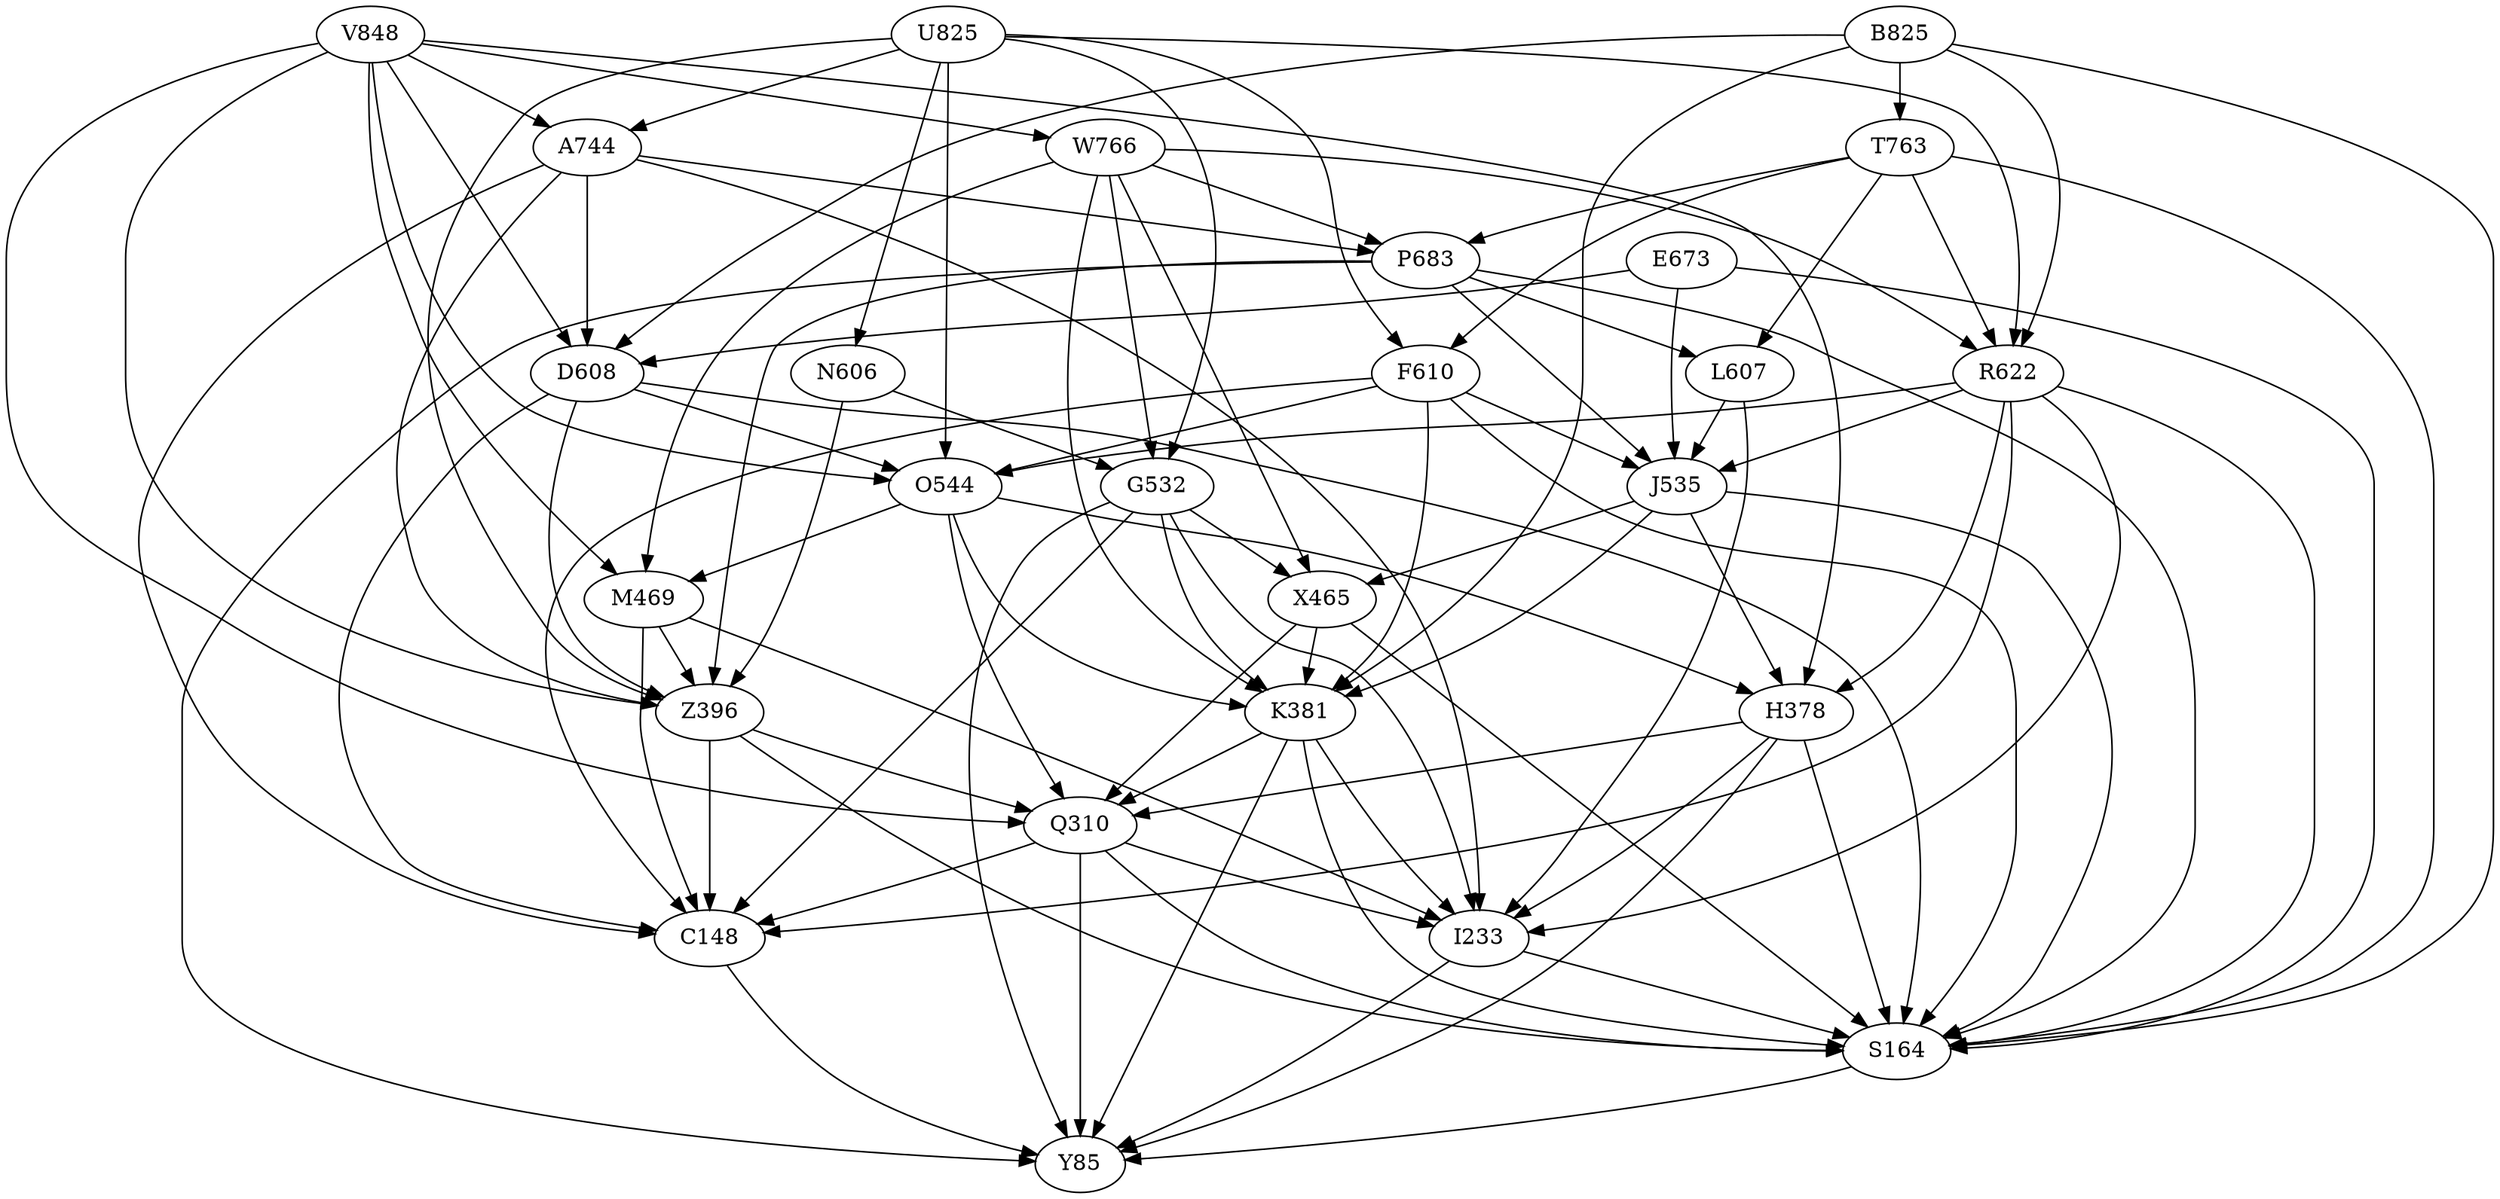 digraph {
    V848->H378;
    U825->R622;
    E673->D608;
    B825->R622;
    W766->X465;
    A744->P683;
    T763->L607;
    F610->C148;
    P683->Y85;
    N606->G532;
    R622->S164;
    D608->C148;
    O544->K381;
    L607->J535;
    J535->H378;
    M469->I233;
    G532->K381;
    Z396->Q310;
    X465->Q310;
    H378->I233;
    K381->Y85;
    Q310->S164;
    I233->Y85;
    S164->Y85;
    C148->Y85;
    T763->S164;
    P683->S164;
    I233->S164;
    V848->O544;
    O544->Q310;
    T763->R622;
    E673->J535;
    F610->S164;
    O544->H378;
    Z396->S164;
    D608->Z396;
    F610->K381;
    W766->P683;
    G532->I233;
    B825->T763;
    G532->Y85;
    X465->S164;
    B825->K381;
    V848->A744;
    U825->N606;
    T763->P683;
    V848->D608;
    G532->X465;
    B825->D608;
    R622->J535;
    M469->Z396;
    U825->Z396;
    U825->G532;
    A744->C148;
    H378->Q310;
    X465->K381;
    B825->S164;
    Q310->C148;
    Q310->Y85;
    R622->I233;
    V848->Q310;
    A744->D608;
    D608->S164;
    K381->S164;
    G532->C148;
    D608->O544;
    R622->H378;
    K381->Q310;
    W766->R622;
    H378->Y85;
    P683->J535;
    N606->Z396;
    J535->K381;
    W766->M469;
    A744->Z396;
    V848->W766;
    J535->X465;
    U825->F610;
    P683->L607;
    W766->G532;
    T763->F610;
    R622->C148;
    R622->O544;
    Z396->C148;
    E673->S164;
    L607->I233;
    U825->O544;
    W766->K381;
    K381->I233;
    O544->M469;
    V848->M469;
    V848->Z396;
    A744->I233;
    F610->J535;
    F610->O544;
    M469->C148;
    Q310->I233;
    H378->S164;
    U825->A744;
    J535->S164;
    P683->Z396;
}

